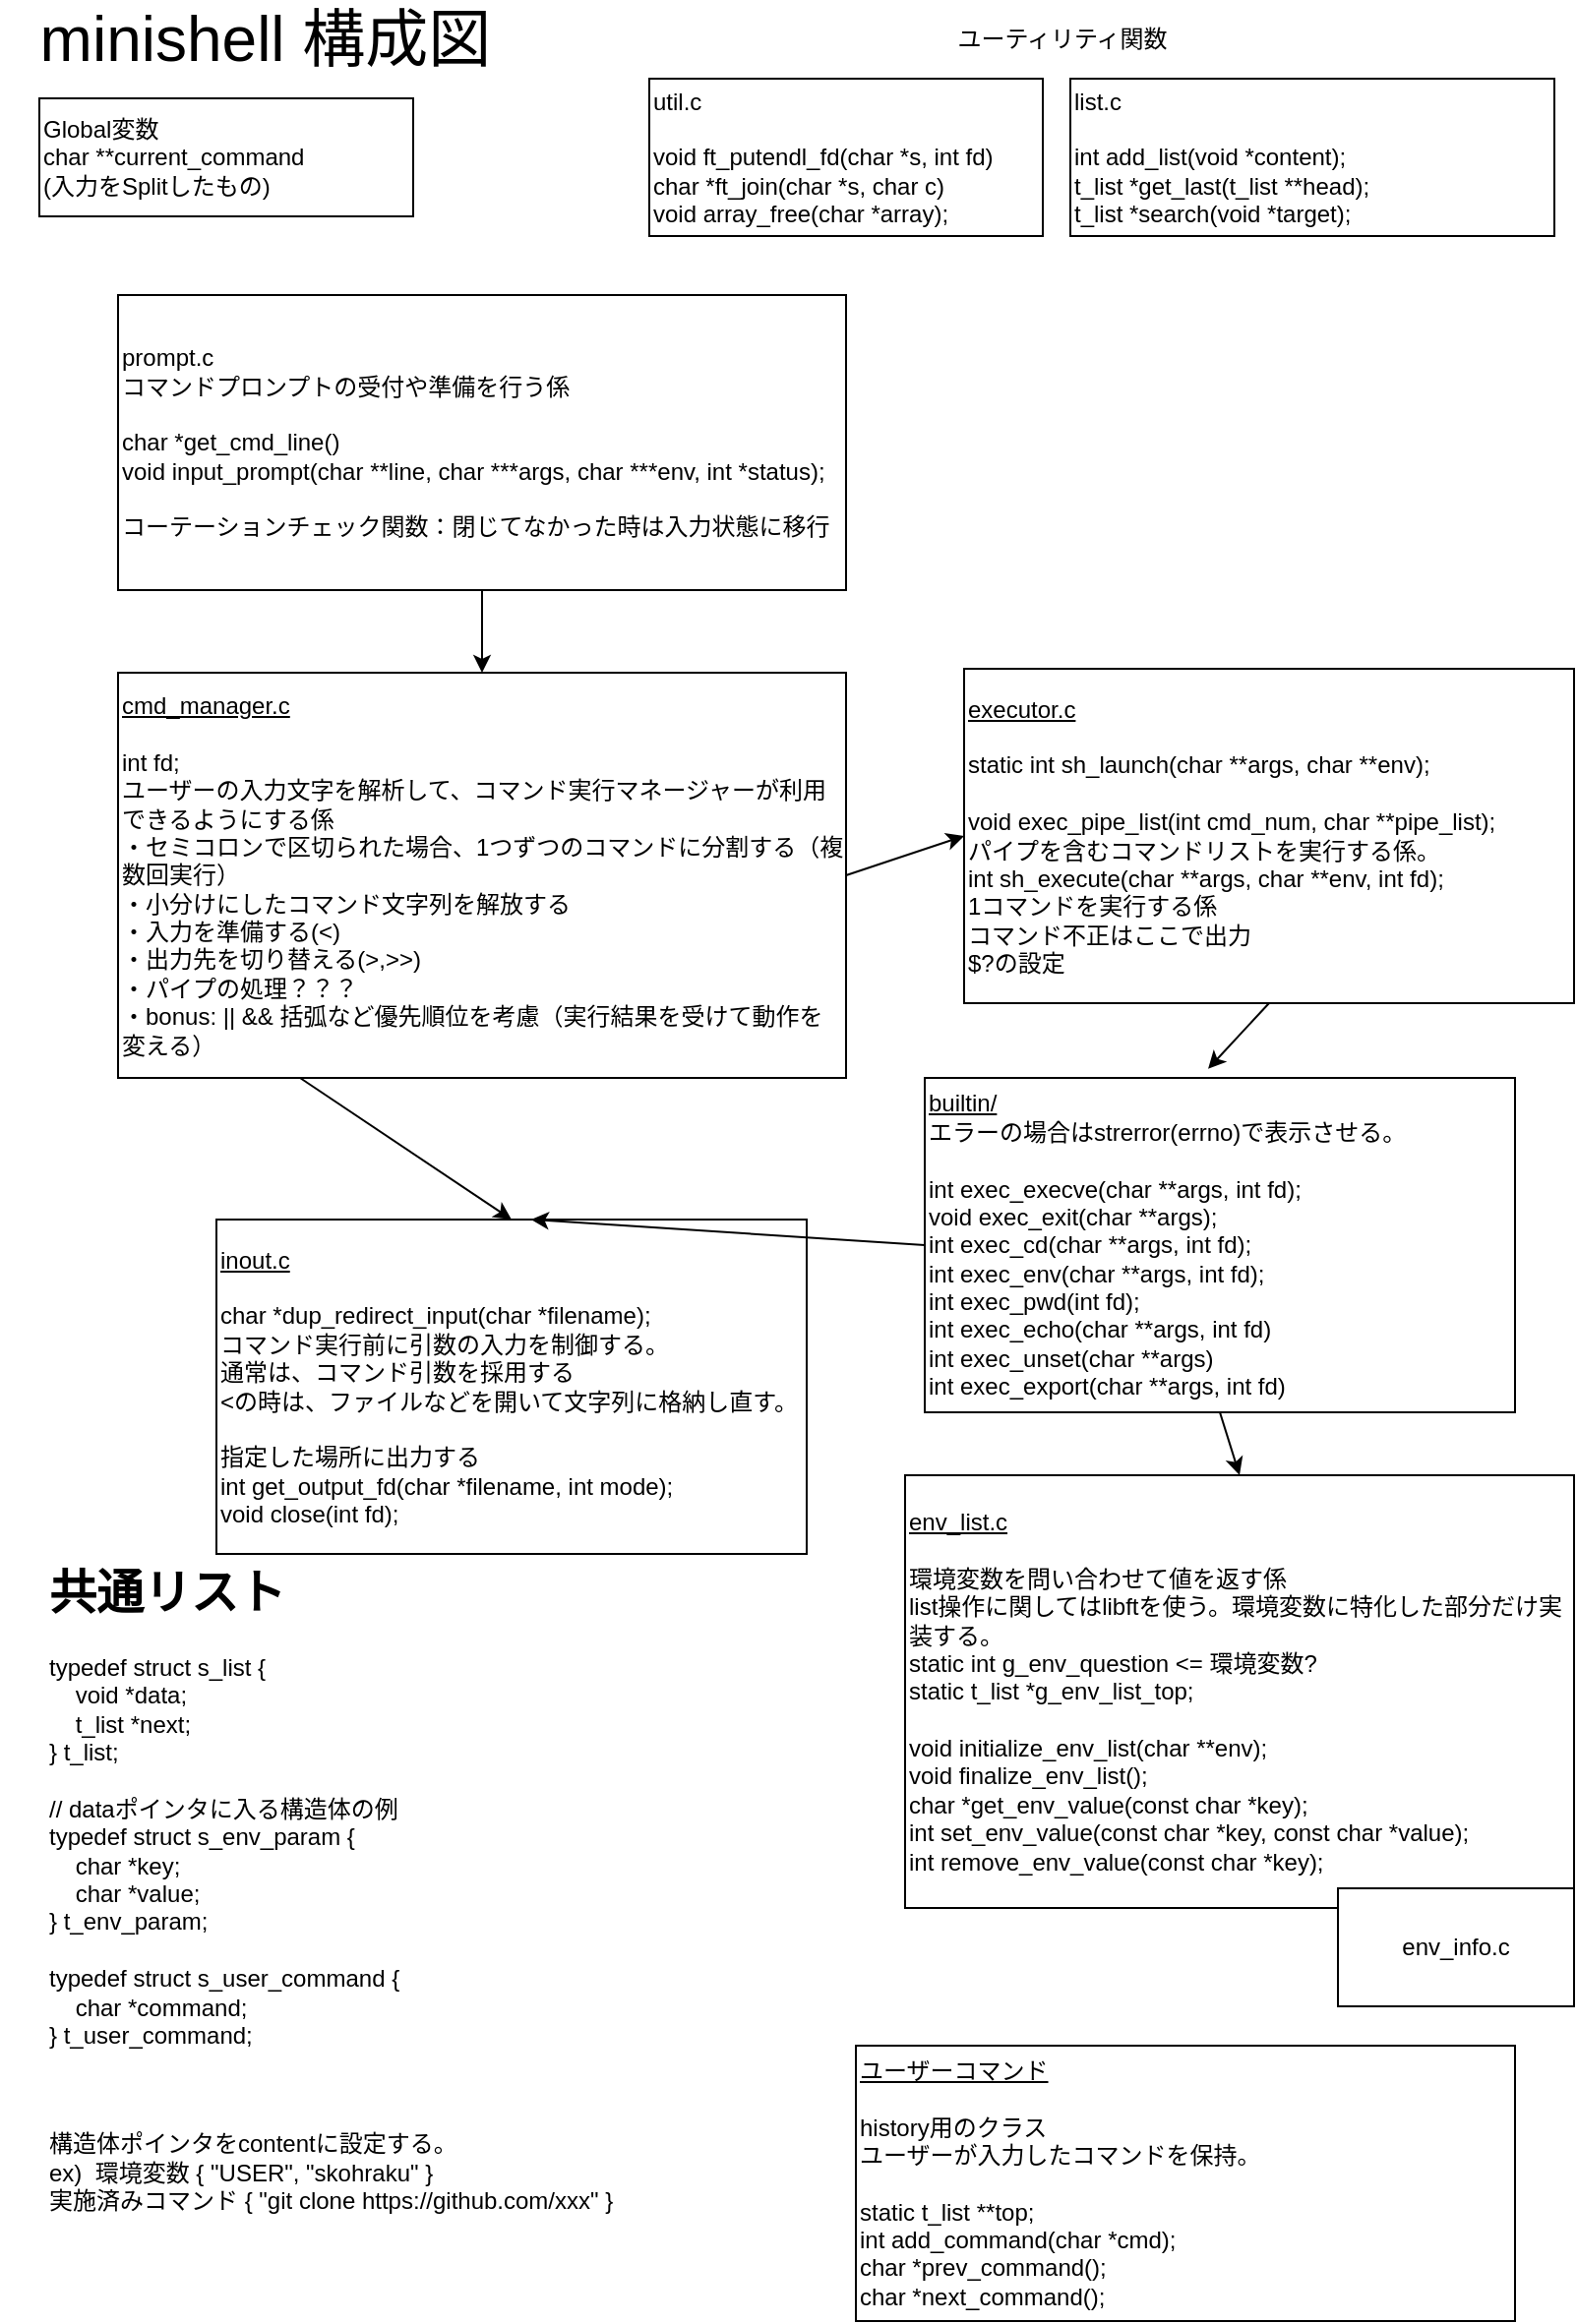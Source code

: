 <mxfile version="13.10.8" type="embed" pages="3">
    <diagram id="8rXn6J1F0hXc0jveFzcs" name="構成図">
        <mxGraphModel dx="679" dy="1811" grid="1" gridSize="10" guides="1" tooltips="1" connect="1" arrows="1" fold="1" page="1" pageScale="1" pageWidth="827" pageHeight="1169" math="0" shadow="0">
            <root>
                <mxCell id="0"/>
                <mxCell id="1" parent="0"/>
                <mxCell id="2" value="minishell 構成図" style="text;html=1;strokeColor=none;fillColor=none;align=center;verticalAlign=middle;whiteSpace=wrap;rounded=0;fontSize=32;" parent="1" vertex="1">
                    <mxGeometry x="10" y="-1150" width="270" height="40" as="geometry"/>
                </mxCell>
                <mxCell id="7" value="prompt.c&lt;br&gt;コマンドプロンプトの受付や準備を行う係&lt;br&gt;&lt;br&gt;char *get_cmd_line()&lt;br&gt;void input_prompt(char **line, char ***args, char ***env, int *status);&lt;br&gt;&lt;br&gt;コーテーションチェック関数：閉じてなかった時は入力状態に移行" style="rounded=0;whiteSpace=wrap;html=1;align=left;" parent="1" vertex="1">
                    <mxGeometry x="70" y="-1000" width="370" height="150" as="geometry"/>
                </mxCell>
                <mxCell id="8" value="util.c&lt;br&gt;&lt;br&gt;void ft_putendl_fd(char *s, int fd)&lt;br&gt;char *ft_join(char *s, char c)&lt;br&gt;void array_free(char *array);" style="rounded=0;whiteSpace=wrap;html=1;align=left;" parent="1" vertex="1">
                    <mxGeometry x="340" y="-1110" width="200" height="80" as="geometry"/>
                </mxCell>
                <mxCell id="9" value="&lt;u&gt;builtin/&lt;br&gt;&lt;/u&gt;エラーの場合はstrerror(errno)で表示させる。&lt;br&gt;&lt;br&gt;int exec_execve(char **args, int fd);&lt;br&gt;void exec_exit(char **args);&lt;br&gt;int exec_cd(char **args, int fd);&lt;br&gt;int exec_env(char **args, int fd);&lt;br&gt;int exec_pwd(int fd);&lt;br&gt;int exec_echo(char **args, int fd)&lt;br&gt;int exec_unset(char **args)&lt;br&gt;int exec_export(char **args, int fd)&amp;nbsp;" style="whiteSpace=wrap;html=1;align=left;" parent="1" vertex="1">
                    <mxGeometry x="480" y="-602" width="300" height="170" as="geometry"/>
                </mxCell>
                <mxCell id="10" value="" style="endArrow=classic;html=1;entryX=0.48;entryY=-0.027;entryDx=0;entryDy=0;exitX=0.5;exitY=1;exitDx=0;exitDy=0;entryPerimeter=0;" parent="1" source="23" target="9" edge="1">
                    <mxGeometry width="50" height="50" relative="1" as="geometry">
                        <mxPoint x="380" y="-760" as="sourcePoint"/>
                        <mxPoint x="430" y="-810" as="targetPoint"/>
                    </mxGeometry>
                </mxCell>
                <mxCell id="11" value="list.c&lt;br&gt;&lt;br&gt;int add_list(void *content);&lt;br&gt;t_list *get_last(t_list **head);&lt;br&gt;t_list *search(void *target);" style="rounded=0;whiteSpace=wrap;html=1;align=left;" parent="1" vertex="1">
                    <mxGeometry x="554" y="-1110" width="246" height="80" as="geometry"/>
                </mxCell>
                <mxCell id="13" value="&lt;h1&gt;共通リスト&lt;/h1&gt;&lt;p&gt;typedef struct s_list {&lt;br&gt;&lt;span&gt;&amp;nbsp; &amp;nbsp; void *data;&lt;br&gt;&amp;nbsp; &amp;nbsp; t_list *next;&lt;br&gt;} t_list;&lt;br&gt;&lt;br&gt;// dataポインタに入る構造体の例&lt;br&gt;typedef struct s_env_param {&lt;br&gt;&amp;nbsp; &amp;nbsp; char *key;&lt;br&gt;&amp;nbsp; &amp;nbsp; char *value;&lt;br&gt;} t_env_param;&lt;br&gt;&lt;br&gt;typedef struct s_user_command {&lt;br&gt;&amp;nbsp; &amp;nbsp; char *command;&lt;br&gt;} t_user_command;&lt;br&gt;&lt;br&gt;&lt;/span&gt;&lt;/p&gt;&lt;p&gt;&lt;span&gt;&lt;br&gt;構造体ポインタをcontentに設定する。&lt;br&gt;ex)&amp;nbsp; 環境変数 { &quot;USER&quot;, &quot;skohraku&quot; }&amp;nbsp;&lt;br&gt;実施済みコマンド { &quot;git clone https://github.com/xxx&quot; }&lt;br&gt;&lt;/span&gt;&lt;/p&gt;" style="text;html=1;strokeColor=none;fillColor=none;spacing=5;spacingTop=-20;whiteSpace=wrap;overflow=hidden;rounded=0;align=left;" parent="1" vertex="1">
                    <mxGeometry x="30" y="-360" width="370" height="370" as="geometry"/>
                </mxCell>
                <mxCell id="14" value="&lt;u&gt;env_list.c&lt;br&gt;&lt;/u&gt;&lt;br&gt;環境変数を問い合わせて値を返す係&lt;br&gt;list操作に関してはlibftを使う。環境変数に特化した部分だけ実装する。&lt;br&gt;static int g_env_question &amp;lt;= 環境変数?&lt;br&gt;static t_list *g_env_list_top;&lt;br&gt;&lt;br&gt;void initialize_env_list(char **env);&lt;br&gt;void finalize_env_list();&lt;br&gt;char *get_env_value(const char *key);&lt;br&gt;int set_env_value(const char *key, const char *value);&lt;br&gt;int remove_env_value(const char *key);" style="rounded=0;whiteSpace=wrap;html=1;align=left;" parent="1" vertex="1">
                    <mxGeometry x="470" y="-400" width="340" height="220" as="geometry"/>
                </mxCell>
                <mxCell id="15" value="Global変数&lt;br&gt;char **current_command&lt;br&gt;(入力をSplitしたもの)" style="rounded=0;whiteSpace=wrap;html=1;align=left;" parent="1" vertex="1">
                    <mxGeometry x="30" y="-1100" width="190" height="60" as="geometry"/>
                </mxCell>
                <mxCell id="16" value="&lt;u&gt;cmd_manager.c&lt;/u&gt;&lt;br&gt;&lt;br&gt;int fd;&lt;br&gt;ユーザーの入力文字を解析して、コマンド実行マネージャーが利用できるようにする係&lt;br&gt;・セミコロンで区切られた場合、1つずつのコマンドに分割する（複数回実行）&lt;br&gt;・小分けにしたコマンド文字列を解放する&lt;br&gt;・入力を準備する(&amp;lt;)&lt;br&gt;・出力先を切り替える(&amp;gt;,&amp;gt;&amp;gt;)&lt;br&gt;・パイプの処理？？？&lt;br&gt;・bonus: || &amp;amp;&amp;amp; 括弧など優先順位を考慮（実行結果を受けて動作を変える）" style="whiteSpace=wrap;html=1;align=left;" parent="1" vertex="1">
                    <mxGeometry x="70" y="-808" width="370" height="206" as="geometry"/>
                </mxCell>
                <mxCell id="19" value="" style="endArrow=classic;html=1;entryX=0.5;entryY=0;entryDx=0;entryDy=0;exitX=0.5;exitY=1;exitDx=0;exitDy=0;" parent="1" source="7" target="16" edge="1">
                    <mxGeometry width="50" height="50" relative="1" as="geometry">
                        <mxPoint x="390" y="-895" as="sourcePoint"/>
                        <mxPoint x="430" y="-930" as="targetPoint"/>
                    </mxGeometry>
                </mxCell>
                <mxCell id="21" value="&lt;u&gt;inout.c&lt;br&gt;&lt;/u&gt;&lt;br&gt;char *dup_redirect_input(char *filename);&lt;br&gt;コマンド実行前に引数の入力を制御する。&lt;br&gt;通常は、コマンド引数を採用する&lt;br&gt;&amp;lt;の時は、ファイルなどを開いて文字列に格納し直す。&lt;br&gt;&lt;br&gt;指定した場所に出力する&lt;br&gt;int get_output_fd(char *filename, int mode);&lt;br&gt;void close(int fd);" style="whiteSpace=wrap;html=1;align=left;" parent="1" vertex="1">
                    <mxGeometry x="120" y="-530" width="300" height="170" as="geometry"/>
                </mxCell>
                <mxCell id="23" value="&lt;u&gt;executor.c&lt;/u&gt;&lt;br&gt;&lt;br&gt;static int sh_launch(char **args, char **env);&lt;br&gt;&lt;br&gt;void exec_pipe_list(int cmd_num, char **pipe_list);&lt;br&gt;パイプを含むコマンドリストを実行する係。&lt;br&gt;int sh_execute(char **args, char **env, int fd);&lt;br&gt;1コマンドを実行する係&lt;br&gt;コマンド不正はここで出力&lt;br&gt;$?の設定" style="whiteSpace=wrap;html=1;align=left;" parent="1" vertex="1">
                    <mxGeometry x="500" y="-810" width="310" height="170" as="geometry"/>
                </mxCell>
                <mxCell id="24" value="" style="endArrow=classic;html=1;exitX=0.25;exitY=1;exitDx=0;exitDy=0;entryX=0.5;entryY=0;entryDx=0;entryDy=0;" parent="1" source="16" target="21" edge="1">
                    <mxGeometry width="50" height="50" relative="1" as="geometry">
                        <mxPoint x="690" y="-880" as="sourcePoint"/>
                        <mxPoint x="740" y="-930" as="targetPoint"/>
                    </mxGeometry>
                </mxCell>
                <mxCell id="25" value="" style="endArrow=classic;html=1;exitX=1;exitY=0.5;exitDx=0;exitDy=0;entryX=0;entryY=0.5;entryDx=0;entryDy=0;" parent="1" source="16" target="23" edge="1">
                    <mxGeometry width="50" height="50" relative="1" as="geometry">
                        <mxPoint x="690" y="-880" as="sourcePoint"/>
                        <mxPoint x="740" y="-930" as="targetPoint"/>
                    </mxGeometry>
                </mxCell>
                <mxCell id="26" value="ユーティリティ関数" style="text;html=1;strokeColor=none;fillColor=none;align=center;verticalAlign=middle;whiteSpace=wrap;rounded=0;" parent="1" vertex="1">
                    <mxGeometry x="450" y="-1140" width="200" height="20" as="geometry"/>
                </mxCell>
                <mxCell id="28" value="" style="endArrow=classic;html=1;exitX=0.5;exitY=1;exitDx=0;exitDy=0;entryX=0.5;entryY=0;entryDx=0;entryDy=0;" parent="1" source="9" target="14" edge="1">
                    <mxGeometry width="50" height="50" relative="1" as="geometry">
                        <mxPoint x="420" y="-280" as="sourcePoint"/>
                        <mxPoint x="590" y="-310" as="targetPoint"/>
                    </mxGeometry>
                </mxCell>
                <mxCell id="29" value="&lt;u&gt;ユーザーコマンド&lt;/u&gt;&lt;br&gt;&lt;br&gt;history用のクラス&lt;br&gt;ユーザーが入力したコマンドを保持。&lt;br&gt;&lt;br&gt;static t_list **top;&lt;br&gt;int add_command(char *cmd);&lt;br&gt;char *prev_command();&lt;br&gt;char *next_command();" style="whiteSpace=wrap;html=1;align=left;" parent="1" vertex="1">
                    <mxGeometry x="445" y="-110" width="335" height="140" as="geometry"/>
                </mxCell>
                <mxCell id="30" value="env_info.c" style="rounded=0;whiteSpace=wrap;html=1;" parent="1" vertex="1">
                    <mxGeometry x="690" y="-190" width="120" height="60" as="geometry"/>
                </mxCell>
                <mxCell id="224rtaX7X39T5z5zW9lJ-30" value="" style="endArrow=classic;html=1;exitX=0;exitY=0.5;exitDx=0;exitDy=0;entryX=0.533;entryY=0;entryDx=0;entryDy=0;entryPerimeter=0;" edge="1" parent="1" source="9" target="21">
                    <mxGeometry width="50" height="50" relative="1" as="geometry">
                        <mxPoint x="360" y="-410" as="sourcePoint"/>
                        <mxPoint x="410" y="-460" as="targetPoint"/>
                    </mxGeometry>
                </mxCell>
            </root>
        </mxGraphModel>
    </diagram>
    <diagram id="qc1QQhCkBsamnLW85WN9" name="フロー図">
        <mxGraphModel dx="563" dy="735" grid="1" gridSize="10" guides="1" tooltips="1" connect="1" arrows="1" fold="1" page="1" pageScale="1" pageWidth="827" pageHeight="1169" math="0" shadow="0">
            <root>
                <mxCell id="Vm-qLk_0YOqzzcymPKnQ-0"/>
                <mxCell id="Vm-qLk_0YOqzzcymPKnQ-1" parent="Vm-qLk_0YOqzzcymPKnQ-0"/>
                <mxCell id="W0qJDJvwcw3Gnz3oxyco-0" value="コマンドマネージャのフロー" style="text;html=1;strokeColor=none;fillColor=none;align=center;verticalAlign=middle;whiteSpace=wrap;rounded=0;fontSize=24;" parent="Vm-qLk_0YOqzzcymPKnQ-1" vertex="1">
                    <mxGeometry x="20" y="10" width="350" height="40" as="geometry"/>
                </mxCell>
                <mxCell id="1OFQfx3OAHXFVRJQY0fg-0" value="&amp;gt; xxx&lt;br&gt;出力先をファイルに指定" style="shape=process;whiteSpace=wrap;html=1;backgroundOutline=1;fontSize=12;" parent="Vm-qLk_0YOqzzcymPKnQ-1" vertex="1">
                    <mxGeometry x="508.75" y="802.5" width="190" height="40" as="geometry"/>
                </mxCell>
                <mxCell id="1OFQfx3OAHXFVRJQY0fg-1" value="&amp;lt; yyy&lt;br&gt;文字列の入力にする" style="shape=process;whiteSpace=wrap;html=1;backgroundOutline=1;fontSize=12;" parent="Vm-qLk_0YOqzzcymPKnQ-1" vertex="1">
                    <mxGeometry x="519.5" y="490" width="180" height="40" as="geometry"/>
                </mxCell>
                <mxCell id="1OFQfx3OAHXFVRJQY0fg-2" value="$ENV&lt;br&gt;文字列の入力にする" style="shape=process;whiteSpace=wrap;html=1;backgroundOutline=1;fontSize=12;" parent="Vm-qLk_0YOqzzcymPKnQ-1" vertex="1">
                    <mxGeometry x="531" y="545" width="147" height="40" as="geometry"/>
                </mxCell>
                <mxCell id="1OFQfx3OAHXFVRJQY0fg-3" value="* wildcard処理&lt;br&gt;該当する文字列の入力にする" style="shape=process;whiteSpace=wrap;html=1;backgroundOutline=1;fontSize=12;" parent="Vm-qLk_0YOqzzcymPKnQ-1" vertex="1">
                    <mxGeometry x="504.5" y="600" width="210" height="40" as="geometry"/>
                </mxCell>
                <mxCell id="1OFQfx3OAHXFVRJQY0fg-4" value="グループリストに分割" style="shape=process;whiteSpace=wrap;html=1;backgroundOutline=1;fontSize=12;" parent="Vm-qLk_0YOqzzcymPKnQ-1" vertex="1">
                    <mxGeometry x="60" y="150" width="200" height="30" as="geometry"/>
                </mxCell>
                <mxCell id="1OFQfx3OAHXFVRJQY0fg-5" value="readの文字列を受け取る" style="rounded=1;whiteSpace=wrap;html=1;fontSize=12;" parent="Vm-qLk_0YOqzzcymPKnQ-1" vertex="1">
                    <mxGeometry x="80" y="80" width="160" height="30" as="geometry"/>
                </mxCell>
                <mxCell id="1OFQfx3OAHXFVRJQY0fg-9" value="パイプリストに分割" style="shape=process;whiteSpace=wrap;html=1;backgroundOutline=1;fontSize=12;" parent="Vm-qLk_0YOqzzcymPKnQ-1" vertex="1">
                    <mxGeometry x="75" y="330" width="170" height="40" as="geometry"/>
                </mxCell>
                <mxCell id="1OFQfx3OAHXFVRJQY0fg-13" value="executor実行&lt;br&gt;(コマンドリスト, 出力先指定)" style="shape=process;whiteSpace=wrap;html=1;backgroundOutline=1;fontSize=12;" parent="Vm-qLk_0YOqzzcymPKnQ-1" vertex="1">
                    <mxGeometry x="50" y="610" width="225" height="65" as="geometry"/>
                </mxCell>
                <mxCell id="mPCId1YOEe2htGxt5DQf-0" value="1コマンドグループを実行" style="shape=trapezoid;perimeter=trapezoidPerimeter;whiteSpace=wrap;html=1;fixedSize=1;fontSize=12;" parent="Vm-qLk_0YOqzzcymPKnQ-1" vertex="1">
                    <mxGeometry x="50" y="210" width="220" height="30" as="geometry"/>
                </mxCell>
                <mxCell id="mPCId1YOEe2htGxt5DQf-2" value="1コマンドを実行" style="shape=trapezoid;perimeter=trapezoidPerimeter;whiteSpace=wrap;html=1;fixedSize=1;fontSize=12;" parent="Vm-qLk_0YOqzzcymPKnQ-1" vertex="1">
                    <mxGeometry x="80" y="405" width="160" height="30" as="geometry"/>
                </mxCell>
                <mxCell id="mPCId1YOEe2htGxt5DQf-5" value="ex) &quot;cmd0 x y&quot;" style="text;html=1;strokeColor=none;fillColor=none;align=left;verticalAlign=middle;whiteSpace=wrap;rounded=0;fontSize=12;" parent="Vm-qLk_0YOqzzcymPKnQ-1" vertex="1">
                    <mxGeometry x="300" y="405" width="190" height="20" as="geometry"/>
                </mxCell>
                <mxCell id="mPCId1YOEe2htGxt5DQf-6" value="&lt;b&gt;パイプリスト&lt;/b&gt;に分割&lt;br&gt;&quot;cmd0 x y|&amp;nbsp; &amp;nbsp;cmd1&amp;nbsp; z| cmd2 &amp;gt;hoge&amp;nbsp; &amp;nbsp;|cmd3&quot;&lt;br&gt;↓&lt;br&gt;&quot;cmd0 x y &quot;&lt;br&gt;&quot;cmd1 z&quot;&lt;br&gt;&quot;cmd2 &amp;gt;hoge &quot;&lt;br&gt;&quot;cmd3&quot;" style="text;html=1;strokeColor=none;fillColor=none;align=left;verticalAlign=middle;whiteSpace=wrap;rounded=0;fontSize=12;" parent="Vm-qLk_0YOqzzcymPKnQ-1" vertex="1">
                    <mxGeometry x="299" y="280" width="251" height="110" as="geometry"/>
                </mxCell>
                <mxCell id="mPCId1YOEe2htGxt5DQf-7" value="nextがpipeなら出力先を文字列に指定" style="shape=process;whiteSpace=wrap;html=1;backgroundOutline=1;fontSize=12;align=center;" parent="Vm-qLk_0YOqzzcymPKnQ-1" vertex="1">
                    <mxGeometry x="678" y="750" width="160" height="40" as="geometry"/>
                </mxCell>
                <mxCell id="mPCId1YOEe2htGxt5DQf-8" value="" style="shape=trapezoid;perimeter=trapezoidPerimeter;whiteSpace=wrap;html=1;fixedSize=1;fontSize=12;align=center;rotation=-180;" parent="Vm-qLk_0YOqzzcymPKnQ-1" vertex="1">
                    <mxGeometry x="85" y="725" width="160" height="30" as="geometry"/>
                </mxCell>
                <mxCell id="mPCId1YOEe2htGxt5DQf-11" value="結果を$?に格納" style="rounded=0;whiteSpace=wrap;html=1;fontSize=12;align=center;" parent="Vm-qLk_0YOqzzcymPKnQ-1" vertex="1">
                    <mxGeometry x="94.38" y="680" width="131.25" height="30" as="geometry"/>
                </mxCell>
                <mxCell id="mPCId1YOEe2htGxt5DQf-12" value="" style="shape=trapezoid;perimeter=trapezoidPerimeter;whiteSpace=wrap;html=1;fixedSize=1;fontSize=12;align=center;rotation=-180;horizontal=1;" parent="Vm-qLk_0YOqzzcymPKnQ-1" vertex="1">
                    <mxGeometry x="60" y="762.5" width="230" height="30" as="geometry"/>
                </mxCell>
                <mxCell id="mPCId1YOEe2htGxt5DQf-13" value="入力置き換え処理" style="rounded=1;whiteSpace=wrap;html=1;fontSize=12;align=center;" parent="Vm-qLk_0YOqzzcymPKnQ-1" vertex="1">
                    <mxGeometry x="510" y="380" width="200.25" height="40" as="geometry"/>
                </mxCell>
                <mxCell id="mPCId1YOEe2htGxt5DQf-15" value="入力を置き換え処理" style="shape=process;whiteSpace=wrap;html=1;backgroundOutline=1;fontSize=12;align=center;" parent="Vm-qLk_0YOqzzcymPKnQ-1" vertex="1">
                    <mxGeometry x="70" y="515" width="185" height="30" as="geometry"/>
                </mxCell>
                <mxCell id="mPCId1YOEe2htGxt5DQf-16" value="prevがpipeなら前の結果の&lt;br&gt;文字列を入力にする" style="shape=process;whiteSpace=wrap;html=1;backgroundOutline=1;fontSize=12;align=center;" parent="Vm-qLk_0YOqzzcymPKnQ-1" vertex="1">
                    <mxGeometry x="670" y="435" width="201.5" height="35" as="geometry"/>
                </mxCell>
                <mxCell id="mPCId1YOEe2htGxt5DQf-18" value="出力を設定" style="shape=process;whiteSpace=wrap;html=1;backgroundOutline=1;fontSize=12;align=center;" parent="Vm-qLk_0YOqzzcymPKnQ-1" vertex="1">
                    <mxGeometry x="70" y="560" width="187.5" height="35" as="geometry"/>
                </mxCell>
                <mxCell id="mPCId1YOEe2htGxt5DQf-19" value="出力を設定" style="rounded=1;whiteSpace=wrap;html=1;fontSize=12;align=center;" parent="Vm-qLk_0YOqzzcymPKnQ-1" vertex="1">
                    <mxGeometry x="501.5" y="697.5" width="206" height="40" as="geometry"/>
                </mxCell>
                <mxCell id="mPCId1YOEe2htGxt5DQf-21" value="コマンドリストに分割" style="shape=process;whiteSpace=wrap;html=1;backgroundOutline=1;fontSize=12;align=center;" parent="Vm-qLk_0YOqzzcymPKnQ-1" vertex="1">
                    <mxGeometry x="75" y="450" width="180" height="50" as="geometry"/>
                </mxCell>
                <mxCell id="mPCId1YOEe2htGxt5DQf-22" value="&lt;b&gt;コマンドリスト&lt;/b&gt;に分割&lt;br&gt;&quot;cmd0&quot;, &quot;x&quot;, &quot;y&quot;, &quot;&amp;lt; hoge.txt&quot;" style="text;html=1;strokeColor=none;fillColor=none;align=left;verticalAlign=middle;whiteSpace=wrap;rounded=0;fontSize=12;" parent="Vm-qLk_0YOqzzcymPKnQ-1" vertex="1">
                    <mxGeometry x="299" y="465" width="163" height="40" as="geometry"/>
                </mxCell>
                <mxCell id="mPCId1YOEe2htGxt5DQf-23" value="||や&amp;amp;&amp;amp;なら結果を受けて実行するかを判定&amp;nbsp;continue;" style="rhombus;whiteSpace=wrap;html=1;fontSize=12;align=center;" parent="Vm-qLk_0YOqzzcymPKnQ-1" vertex="1">
                    <mxGeometry x="60" y="260" width="200" height="40" as="geometry"/>
                </mxCell>
                <mxCell id="mPCId1YOEe2htGxt5DQf-24" value="&lt;b&gt;グループリスト&lt;/b&gt;に分割 ; || &amp;amp;&amp;amp;&lt;br&gt;&quot;cmd0 xx; cmd1 zz 00| cmd1 qq &amp;amp;&amp;amp; cmd2 1 2 3&quot;&lt;br&gt;↓&lt;br&gt;&quot;cmd0 xx&quot;&lt;br&gt;&quot;cmd1 zz 00 | cmd1 qq&quot;&lt;br&gt;&quot;cmd2 1 2 3&quot;" style="text;html=1;strokeColor=none;fillColor=none;align=left;verticalAlign=middle;whiteSpace=wrap;rounded=0;fontSize=12;" parent="Vm-qLk_0YOqzzcymPKnQ-1" vertex="1">
                    <mxGeometry x="299" y="130" width="285.5" height="90" as="geometry"/>
                </mxCell>
            </root>
        </mxGraphModel>
    </diagram>
    <diagram id="lPDOuuhqfNvF5IfkHC4r" name="パイプ処理">
        <mxGraphModel dx="498" dy="408" grid="1" gridSize="10" guides="1" tooltips="1" connect="1" arrows="1" fold="1" page="1" pageScale="1" pageWidth="827" pageHeight="1169" math="0" shadow="0">
            <root>
                <mxCell id="RmXYfBoyRrhIvFDnuk7J-0"/>
                <mxCell id="RmXYfBoyRrhIvFDnuk7J-1" parent="RmXYfBoyRrhIvFDnuk7J-0"/>
                <mxCell id="RmXYfBoyRrhIvFDnuk7J-2" value="&lt;font style=&quot;font-size: 22px&quot;&gt;パイプ処理&lt;/font&gt;" style="text;html=1;strokeColor=none;fillColor=none;align=left;verticalAlign=middle;whiteSpace=wrap;rounded=0;" vertex="1" parent="RmXYfBoyRrhIvFDnuk7J-1">
                    <mxGeometry x="10" y="20" width="370" height="30" as="geometry"/>
                </mxCell>
                <mxCell id="kp780r_JI9rgV8aj1NWh-0" value="すでに取得したfd_inを使用" style="shape=process;whiteSpace=wrap;html=1;backgroundOutline=1;" vertex="1" parent="RmXYfBoyRrhIvFDnuk7J-1">
                    <mxGeometry x="60" y="290" width="190" height="50" as="geometry"/>
                </mxCell>
                <mxCell id="kp780r_JI9rgV8aj1NWh-1" value="次のコマンドがあるか？" style="rhombus;whiteSpace=wrap;html=1;" vertex="1" parent="RmXYfBoyRrhIvFDnuk7J-1">
                    <mxGeometry x="75" y="350" width="160" height="60" as="geometry"/>
                </mxCell>
                <mxCell id="0F6ULK4f1mbHGqK39_J1-0" value="" style="shape=trapezoid;perimeter=trapezoidPerimeter;whiteSpace=wrap;html=1;fixedSize=1;" vertex="1" parent="RmXYfBoyRrhIvFDnuk7J-1">
                    <mxGeometry x="60" y="160" width="190" height="30" as="geometry"/>
                </mxCell>
                <mxCell id="0F6ULK4f1mbHGqK39_J1-1" value="ex) &quot;ls | cat -e | grep test&quot;&lt;br&gt;パイプリストに分割済み状態から開始&lt;br&gt;&quot;ls&quot;&lt;br&gt;&quot;cat -e&quot;&lt;br&gt;&quot;grep test&quot;" style="text;html=1;strokeColor=none;fillColor=none;align=left;verticalAlign=middle;whiteSpace=wrap;rounded=0;" vertex="1" parent="RmXYfBoyRrhIvFDnuk7J-1">
                    <mxGeometry x="60" y="50" width="240" height="100" as="geometry"/>
                </mxCell>
                <mxCell id="0F6ULK4f1mbHGqK39_J1-2" value="前のコマンドがあるか？" style="rhombus;whiteSpace=wrap;html=1;" vertex="1" parent="RmXYfBoyRrhIvFDnuk7J-1">
                    <mxGeometry x="65" y="230" width="180" height="50" as="geometry"/>
                </mxCell>
                <mxCell id="0F6ULK4f1mbHGqK39_J1-3" value="pipe()で取得したfd[1]を設定。fd[0]は" style="shape=process;whiteSpace=wrap;html=1;backgroundOutline=1;" vertex="1" parent="RmXYfBoyRrhIvFDnuk7J-1">
                    <mxGeometry x="65" y="420" width="185" height="100" as="geometry"/>
                </mxCell>
                <mxCell id="0F6ULK4f1mbHGqK39_J1-5" value="" style="shape=trapezoid;perimeter=trapezoidPerimeter;whiteSpace=wrap;html=1;fixedSize=1;rotation=-180;" vertex="1" parent="RmXYfBoyRrhIvFDnuk7J-1">
                    <mxGeometry x="60" y="585" width="190" height="30" as="geometry"/>
                </mxCell>
            </root>
        </mxGraphModel>
    </diagram>
</mxfile>